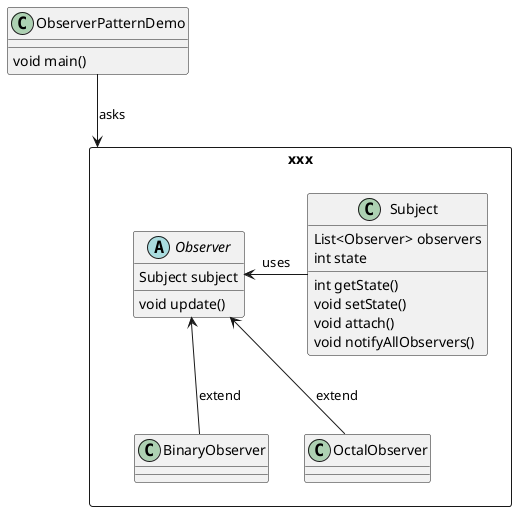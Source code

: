@startuml ObserverPattern

class ObserverPatternDemo {
  void main()
}

ObserverPatternDemo --> xxx : asks

package xxx <<Rectangle>> {

  abstract Observer {
    Subject subject
    void update()
  }

  Observer <-- BinaryObserver : extend

  class BinaryObserver{

  }

  Observer <-- OctalObserver : extend
  class OctalObserver{

  }

  Observer <- Subject : uses

  class Subject {
    List<Observer> observers
    int state
    
    int getState()
    void setState()
    void attach()
    void notifyAllObservers()
  }

}


@enduml